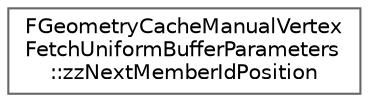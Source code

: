 digraph "Graphical Class Hierarchy"
{
 // INTERACTIVE_SVG=YES
 // LATEX_PDF_SIZE
  bgcolor="transparent";
  edge [fontname=Helvetica,fontsize=10,labelfontname=Helvetica,labelfontsize=10];
  node [fontname=Helvetica,fontsize=10,shape=box,height=0.2,width=0.4];
  rankdir="LR";
  Node0 [id="Node000000",label="FGeometryCacheManualVertex\lFetchUniformBufferParameters\l::zzNextMemberIdPosition",height=0.2,width=0.4,color="grey40", fillcolor="white", style="filled",URL="$da/d2d/structFGeometryCacheManualVertexFetchUniformBufferParameters_1_1zzNextMemberIdPosition.html",tooltip=" "];
}
